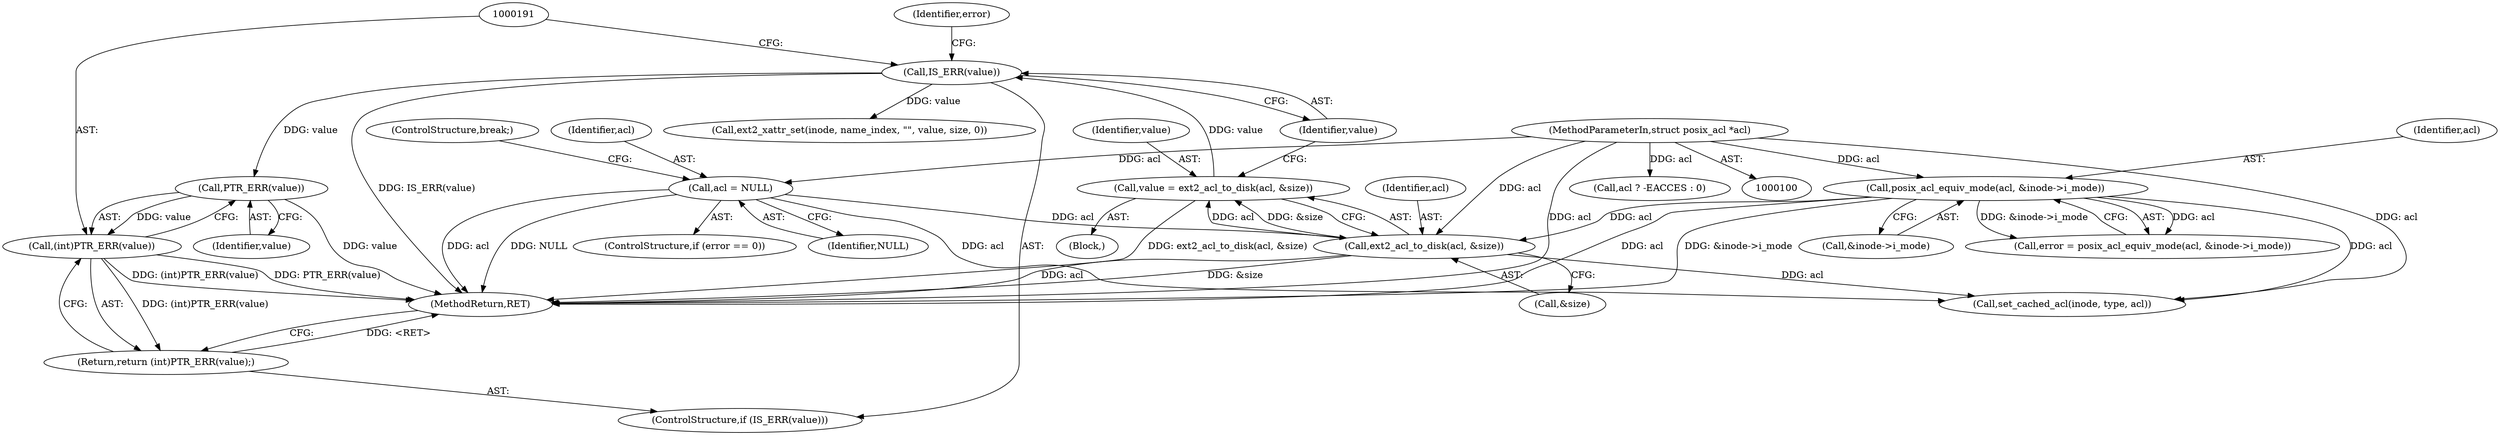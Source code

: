 digraph "1_linux_073931017b49d9458aa351605b43a7e34598caef_2@pointer" {
"1000192" [label="(Call,PTR_ERR(value))"];
"1000187" [label="(Call,IS_ERR(value))"];
"1000180" [label="(Call,value = ext2_acl_to_disk(acl, &size))"];
"1000182" [label="(Call,ext2_acl_to_disk(acl, &size))"];
"1000152" [label="(Call,acl = NULL)"];
"1000102" [label="(MethodParameterIn,struct posix_acl *acl)"];
"1000127" [label="(Call,posix_acl_equiv_mode(acl, &inode->i_mode))"];
"1000190" [label="(Call,(int)PTR_ERR(value))"];
"1000189" [label="(Return,return (int)PTR_ERR(value);)"];
"1000189" [label="(Return,return (int)PTR_ERR(value);)"];
"1000193" [label="(Identifier,value)"];
"1000179" [label="(Block,)"];
"1000127" [label="(Call,posix_acl_equiv_mode(acl, &inode->i_mode))"];
"1000180" [label="(Call,value = ext2_acl_to_disk(acl, &size))"];
"1000102" [label="(MethodParameterIn,struct posix_acl *acl)"];
"1000208" [label="(Call,set_cached_acl(inode, type, acl))"];
"1000192" [label="(Call,PTR_ERR(value))"];
"1000195" [label="(Identifier,error)"];
"1000196" [label="(Call,ext2_xattr_set(inode, name_index, \"\", value, size, 0))"];
"1000153" [label="(Identifier,acl)"];
"1000152" [label="(Call,acl = NULL)"];
"1000154" [label="(Identifier,NULL)"];
"1000128" [label="(Identifier,acl)"];
"1000187" [label="(Call,IS_ERR(value))"];
"1000190" [label="(Call,(int)PTR_ERR(value))"];
"1000148" [label="(ControlStructure,if (error == 0))"];
"1000129" [label="(Call,&inode->i_mode)"];
"1000125" [label="(Call,error = posix_acl_equiv_mode(acl, &inode->i_mode))"];
"1000188" [label="(Identifier,value)"];
"1000181" [label="(Identifier,value)"];
"1000214" [label="(MethodReturn,RET)"];
"1000182" [label="(Call,ext2_acl_to_disk(acl, &size))"];
"1000155" [label="(ControlStructure,break;)"];
"1000167" [label="(Call,acl ? -EACCES : 0)"];
"1000184" [label="(Call,&size)"];
"1000183" [label="(Identifier,acl)"];
"1000186" [label="(ControlStructure,if (IS_ERR(value)))"];
"1000192" -> "1000190"  [label="AST: "];
"1000192" -> "1000193"  [label="CFG: "];
"1000193" -> "1000192"  [label="AST: "];
"1000190" -> "1000192"  [label="CFG: "];
"1000192" -> "1000214"  [label="DDG: value"];
"1000192" -> "1000190"  [label="DDG: value"];
"1000187" -> "1000192"  [label="DDG: value"];
"1000187" -> "1000186"  [label="AST: "];
"1000187" -> "1000188"  [label="CFG: "];
"1000188" -> "1000187"  [label="AST: "];
"1000191" -> "1000187"  [label="CFG: "];
"1000195" -> "1000187"  [label="CFG: "];
"1000187" -> "1000214"  [label="DDG: IS_ERR(value)"];
"1000180" -> "1000187"  [label="DDG: value"];
"1000187" -> "1000196"  [label="DDG: value"];
"1000180" -> "1000179"  [label="AST: "];
"1000180" -> "1000182"  [label="CFG: "];
"1000181" -> "1000180"  [label="AST: "];
"1000182" -> "1000180"  [label="AST: "];
"1000188" -> "1000180"  [label="CFG: "];
"1000180" -> "1000214"  [label="DDG: ext2_acl_to_disk(acl, &size)"];
"1000182" -> "1000180"  [label="DDG: acl"];
"1000182" -> "1000180"  [label="DDG: &size"];
"1000182" -> "1000184"  [label="CFG: "];
"1000183" -> "1000182"  [label="AST: "];
"1000184" -> "1000182"  [label="AST: "];
"1000182" -> "1000214"  [label="DDG: &size"];
"1000182" -> "1000214"  [label="DDG: acl"];
"1000152" -> "1000182"  [label="DDG: acl"];
"1000127" -> "1000182"  [label="DDG: acl"];
"1000102" -> "1000182"  [label="DDG: acl"];
"1000182" -> "1000208"  [label="DDG: acl"];
"1000152" -> "1000148"  [label="AST: "];
"1000152" -> "1000154"  [label="CFG: "];
"1000153" -> "1000152"  [label="AST: "];
"1000154" -> "1000152"  [label="AST: "];
"1000155" -> "1000152"  [label="CFG: "];
"1000152" -> "1000214"  [label="DDG: NULL"];
"1000152" -> "1000214"  [label="DDG: acl"];
"1000102" -> "1000152"  [label="DDG: acl"];
"1000152" -> "1000208"  [label="DDG: acl"];
"1000102" -> "1000100"  [label="AST: "];
"1000102" -> "1000214"  [label="DDG: acl"];
"1000102" -> "1000127"  [label="DDG: acl"];
"1000102" -> "1000167"  [label="DDG: acl"];
"1000102" -> "1000208"  [label="DDG: acl"];
"1000127" -> "1000125"  [label="AST: "];
"1000127" -> "1000129"  [label="CFG: "];
"1000128" -> "1000127"  [label="AST: "];
"1000129" -> "1000127"  [label="AST: "];
"1000125" -> "1000127"  [label="CFG: "];
"1000127" -> "1000214"  [label="DDG: acl"];
"1000127" -> "1000214"  [label="DDG: &inode->i_mode"];
"1000127" -> "1000125"  [label="DDG: acl"];
"1000127" -> "1000125"  [label="DDG: &inode->i_mode"];
"1000127" -> "1000208"  [label="DDG: acl"];
"1000190" -> "1000189"  [label="AST: "];
"1000191" -> "1000190"  [label="AST: "];
"1000189" -> "1000190"  [label="CFG: "];
"1000190" -> "1000214"  [label="DDG: (int)PTR_ERR(value)"];
"1000190" -> "1000214"  [label="DDG: PTR_ERR(value)"];
"1000190" -> "1000189"  [label="DDG: (int)PTR_ERR(value)"];
"1000189" -> "1000186"  [label="AST: "];
"1000214" -> "1000189"  [label="CFG: "];
"1000189" -> "1000214"  [label="DDG: <RET>"];
}
